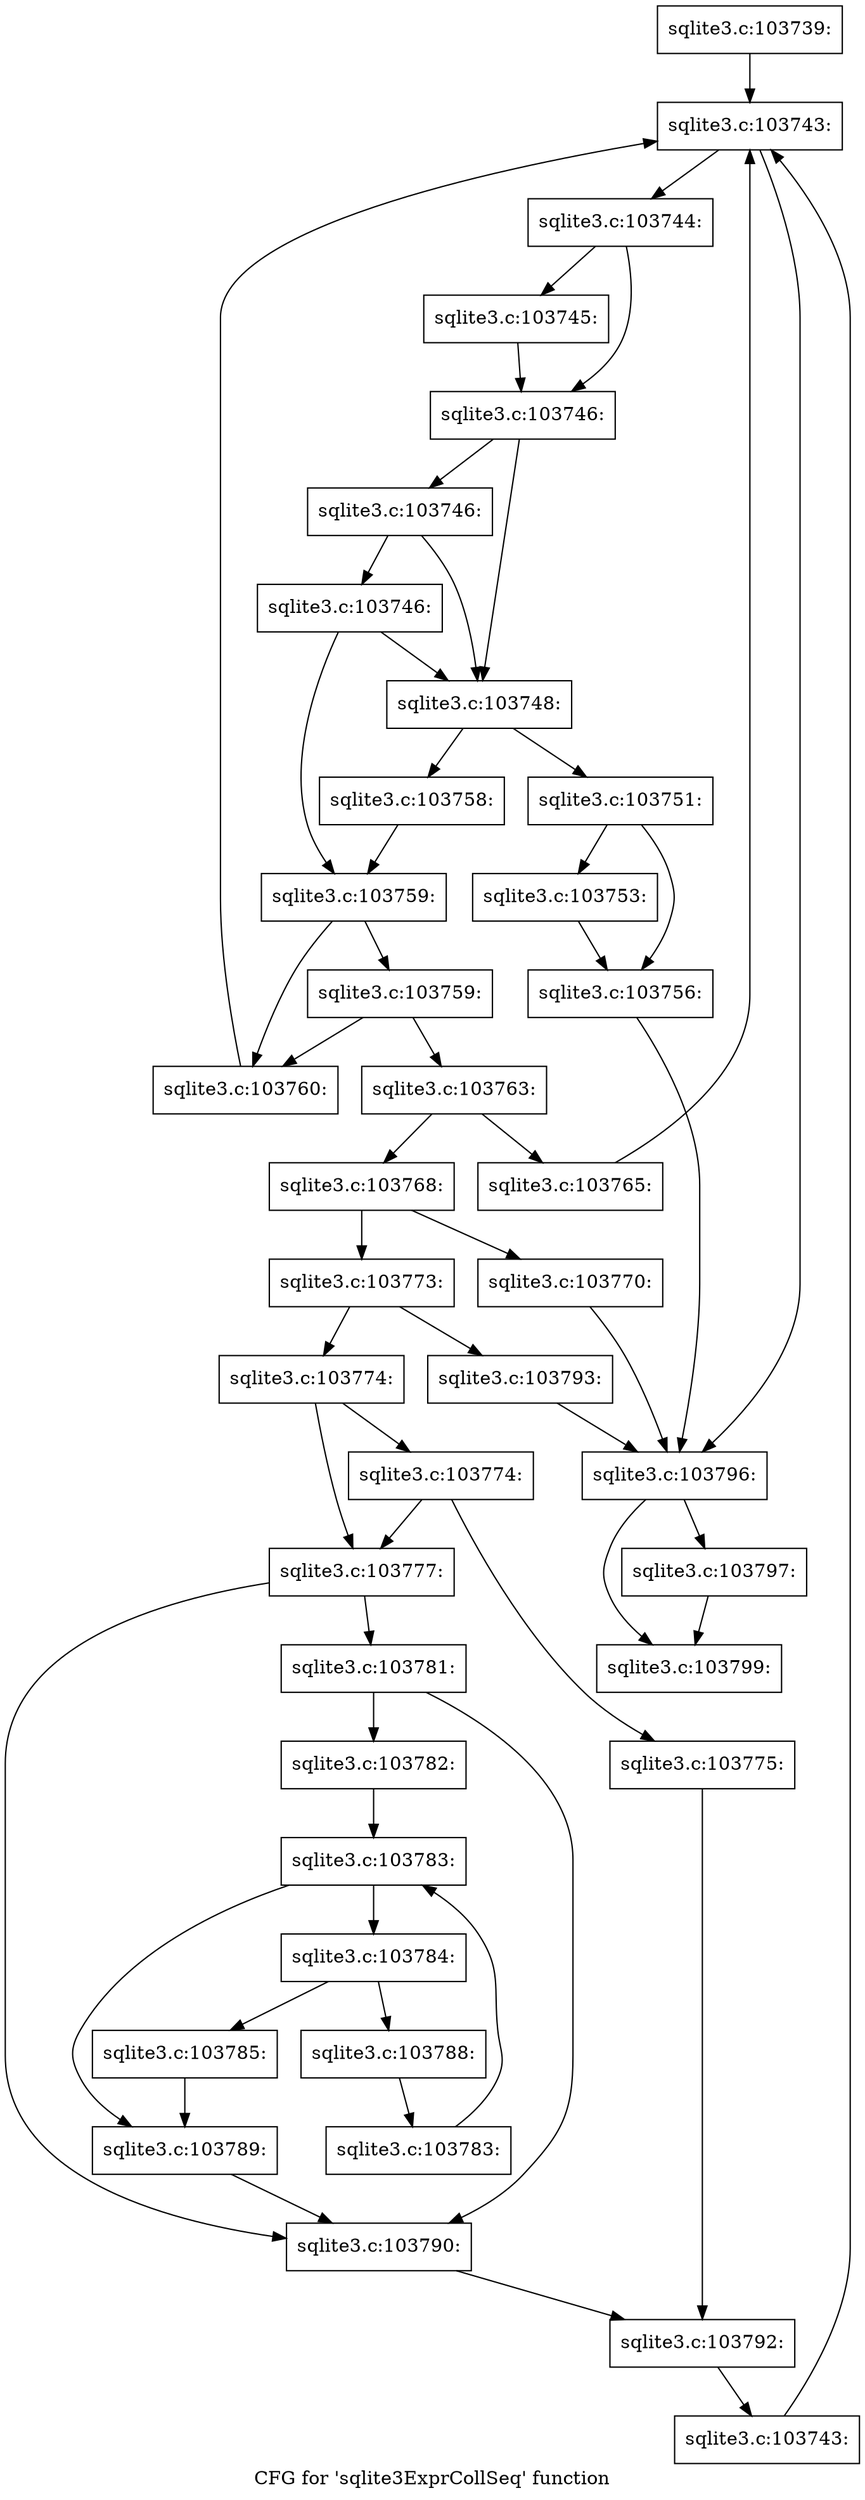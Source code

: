 digraph "CFG for 'sqlite3ExprCollSeq' function" {
	label="CFG for 'sqlite3ExprCollSeq' function";

	Node0x55c0f5985370 [shape=record,label="{sqlite3.c:103739:}"];
	Node0x55c0f5985370 -> Node0x55c0f7954fa0;
	Node0x55c0f7954fa0 [shape=record,label="{sqlite3.c:103743:}"];
	Node0x55c0f7954fa0 -> Node0x55c0f7955280;
	Node0x55c0f7954fa0 -> Node0x55c0f7955100;
	Node0x55c0f7955280 [shape=record,label="{sqlite3.c:103744:}"];
	Node0x55c0f7955280 -> Node0x55c0f7955a80;
	Node0x55c0f7955280 -> Node0x55c0f7955ad0;
	Node0x55c0f7955a80 [shape=record,label="{sqlite3.c:103745:}"];
	Node0x55c0f7955a80 -> Node0x55c0f7955ad0;
	Node0x55c0f7955ad0 [shape=record,label="{sqlite3.c:103746:}"];
	Node0x55c0f7955ad0 -> Node0x55c0f7956200;
	Node0x55c0f7955ad0 -> Node0x55c0f7956320;
	Node0x55c0f7956320 [shape=record,label="{sqlite3.c:103746:}"];
	Node0x55c0f7956320 -> Node0x55c0f7956200;
	Node0x55c0f7956320 -> Node0x55c0f79562a0;
	Node0x55c0f79562a0 [shape=record,label="{sqlite3.c:103746:}"];
	Node0x55c0f79562a0 -> Node0x55c0f7956200;
	Node0x55c0f79562a0 -> Node0x55c0f7956250;
	Node0x55c0f7956200 [shape=record,label="{sqlite3.c:103748:}"];
	Node0x55c0f7956200 -> Node0x55c0f7956c10;
	Node0x55c0f7956200 -> Node0x55c0f7956c60;
	Node0x55c0f7956c10 [shape=record,label="{sqlite3.c:103751:}"];
	Node0x55c0f7956c10 -> Node0x55c0f7957780;
	Node0x55c0f7956c10 -> Node0x55c0f79577d0;
	Node0x55c0f7957780 [shape=record,label="{sqlite3.c:103753:}"];
	Node0x55c0f7957780 -> Node0x55c0f79577d0;
	Node0x55c0f79577d0 [shape=record,label="{sqlite3.c:103756:}"];
	Node0x55c0f79577d0 -> Node0x55c0f7955100;
	Node0x55c0f7956c60 [shape=record,label="{sqlite3.c:103758:}"];
	Node0x55c0f7956c60 -> Node0x55c0f7956250;
	Node0x55c0f7956250 [shape=record,label="{sqlite3.c:103759:}"];
	Node0x55c0f7956250 -> Node0x55c0f7958e30;
	Node0x55c0f7956250 -> Node0x55c0f7958ed0;
	Node0x55c0f7958ed0 [shape=record,label="{sqlite3.c:103759:}"];
	Node0x55c0f7958ed0 -> Node0x55c0f7958e30;
	Node0x55c0f7958ed0 -> Node0x55c0f7958e80;
	Node0x55c0f7958e30 [shape=record,label="{sqlite3.c:103760:}"];
	Node0x55c0f7958e30 -> Node0x55c0f7954fa0;
	Node0x55c0f7958e80 [shape=record,label="{sqlite3.c:103763:}"];
	Node0x55c0f7958e80 -> Node0x55c0f7959980;
	Node0x55c0f7958e80 -> Node0x55c0f79599d0;
	Node0x55c0f7959980 [shape=record,label="{sqlite3.c:103765:}"];
	Node0x55c0f7959980 -> Node0x55c0f7954fa0;
	Node0x55c0f79599d0 [shape=record,label="{sqlite3.c:103768:}"];
	Node0x55c0f79599d0 -> Node0x55c0f795a5a0;
	Node0x55c0f79599d0 -> Node0x55c0f795a5f0;
	Node0x55c0f795a5a0 [shape=record,label="{sqlite3.c:103770:}"];
	Node0x55c0f795a5a0 -> Node0x55c0f7955100;
	Node0x55c0f795a5f0 [shape=record,label="{sqlite3.c:103773:}"];
	Node0x55c0f795a5f0 -> Node0x55c0f6191390;
	Node0x55c0f795a5f0 -> Node0x55c0f795b6d0;
	Node0x55c0f6191390 [shape=record,label="{sqlite3.c:103774:}"];
	Node0x55c0f6191390 -> Node0x55c0f795bc70;
	Node0x55c0f6191390 -> Node0x55c0f795bc20;
	Node0x55c0f795bc70 [shape=record,label="{sqlite3.c:103774:}"];
	Node0x55c0f795bc70 -> Node0x55c0f795bb80;
	Node0x55c0f795bc70 -> Node0x55c0f795bc20;
	Node0x55c0f795bb80 [shape=record,label="{sqlite3.c:103775:}"];
	Node0x55c0f795bb80 -> Node0x55c0f795bbd0;
	Node0x55c0f795bc20 [shape=record,label="{sqlite3.c:103777:}"];
	Node0x55c0f795bc20 -> Node0x55c0f795d050;
	Node0x55c0f795bc20 -> Node0x55c0f795d000;
	Node0x55c0f795d050 [shape=record,label="{sqlite3.c:103781:}"];
	Node0x55c0f795d050 -> Node0x55c0f795d000;
	Node0x55c0f795d050 -> Node0x55c0f795cfb0;
	Node0x55c0f795cfb0 [shape=record,label="{sqlite3.c:103782:}"];
	Node0x55c0f795cfb0 -> Node0x55c0f795dd90;
	Node0x55c0f795dd90 [shape=record,label="{sqlite3.c:103783:}"];
	Node0x55c0f795dd90 -> Node0x55c0f795dfb0;
	Node0x55c0f795dd90 -> Node0x55c0f795dbe0;
	Node0x55c0f795dfb0 [shape=record,label="{sqlite3.c:103784:}"];
	Node0x55c0f795dfb0 -> Node0x55c0f795e6a0;
	Node0x55c0f795dfb0 -> Node0x55c0f795e6f0;
	Node0x55c0f795e6a0 [shape=record,label="{sqlite3.c:103785:}"];
	Node0x55c0f795e6a0 -> Node0x55c0f795dbe0;
	Node0x55c0f795e6f0 [shape=record,label="{sqlite3.c:103788:}"];
	Node0x55c0f795e6f0 -> Node0x55c0f795df20;
	Node0x55c0f795df20 [shape=record,label="{sqlite3.c:103783:}"];
	Node0x55c0f795df20 -> Node0x55c0f795dd90;
	Node0x55c0f795dbe0 [shape=record,label="{sqlite3.c:103789:}"];
	Node0x55c0f795dbe0 -> Node0x55c0f795d000;
	Node0x55c0f795d000 [shape=record,label="{sqlite3.c:103790:}"];
	Node0x55c0f795d000 -> Node0x55c0f795bbd0;
	Node0x55c0f795bbd0 [shape=record,label="{sqlite3.c:103792:}"];
	Node0x55c0f795bbd0 -> Node0x55c0f795b110;
	Node0x55c0f795b6d0 [shape=record,label="{sqlite3.c:103793:}"];
	Node0x55c0f795b6d0 -> Node0x55c0f7955100;
	Node0x55c0f795b110 [shape=record,label="{sqlite3.c:103743:}"];
	Node0x55c0f795b110 -> Node0x55c0f7954fa0;
	Node0x55c0f7955100 [shape=record,label="{sqlite3.c:103796:}"];
	Node0x55c0f7955100 -> Node0x55c0f7960430;
	Node0x55c0f7955100 -> Node0x55c0f7960480;
	Node0x55c0f7960430 [shape=record,label="{sqlite3.c:103797:}"];
	Node0x55c0f7960430 -> Node0x55c0f7960480;
	Node0x55c0f7960480 [shape=record,label="{sqlite3.c:103799:}"];
}
